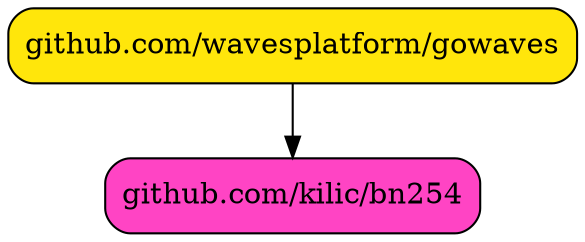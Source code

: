 strict digraph {
  node [shape=box,style="rounded,filled"]
  start=0
  splines=ortho
  "github.com/kilic/bn254" [fontcolor="0.000 0.000 0.000",fillcolor="0.886 0.734 1.000"]
  "github.com/wavesplatform/gowaves" [fontcolor="0.000 0.000 0.000",fillcolor="0.149 0.955 1.000"]
  "github.com/wavesplatform/gowaves" -> "github.com/kilic/bn254"
}

